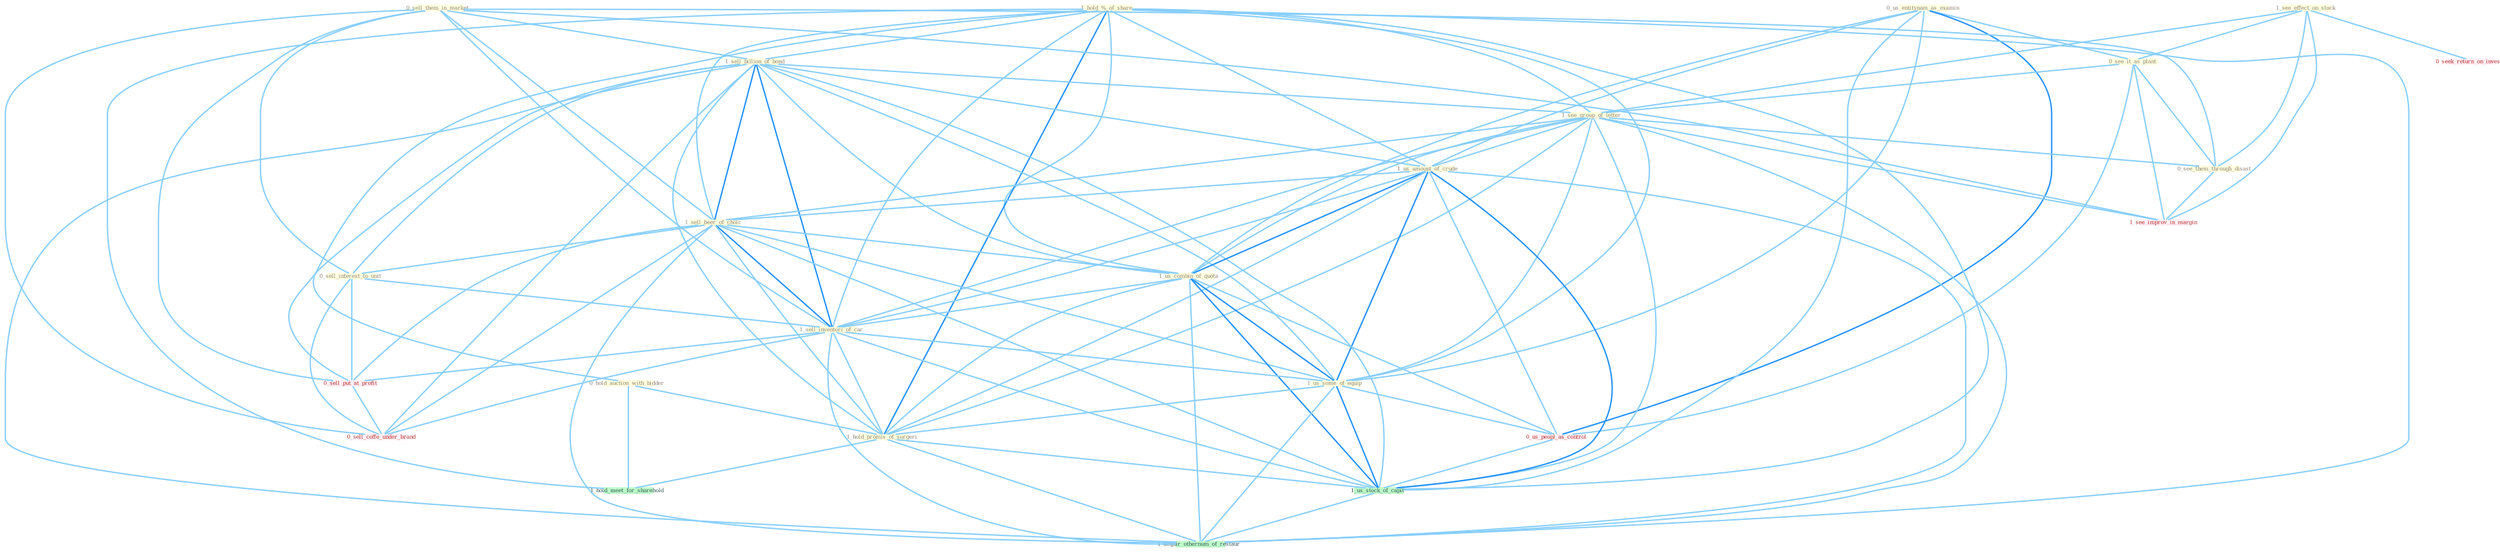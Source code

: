 Graph G{ 
    node
    [shape=polygon,style=filled,width=.5,height=.06,color="#BDFCC9",fixedsize=true,fontsize=4,
    fontcolor="#2f4f4f"];
    {node
    [color="#ffffe0", fontcolor="#8b7d6b"] "0_us_entitynam_as_examin " "1_see_effect_on_stock " "1_hold_%_of_share " "0_sell_them_in_market " "0_hold_auction_with_bidder " "1_sell_billion_of_bond " "0_see_it_as_plant " "1_see_group_of_letter " "1_us_amount_of_crude " "1_sell_beer_of_choic " "1_us_combin_of_quota " "0_sell_interest_to_unit " "1_sell_inventori_of_car " "0_see_them_through_disast " "1_us_some_of_equip " "1_hold_promis_of_surgeri "}
{node [color="#fff0f5", fontcolor="#b22222"] "0_us_peopl_as_control " "0_sell_put_at_profit " "0_seek_return_on_invest " "1_see_improv_in_margin " "0_sell_coffe_under_brand "}
edge [color="#B0E2FF"];

	"0_us_entitynam_as_examin " -- "0_see_it_as_plant " [w="1", color="#87cefa" ];
	"0_us_entitynam_as_examin " -- "1_us_amount_of_crude " [w="1", color="#87cefa" ];
	"0_us_entitynam_as_examin " -- "1_us_combin_of_quota " [w="1", color="#87cefa" ];
	"0_us_entitynam_as_examin " -- "1_us_some_of_equip " [w="1", color="#87cefa" ];
	"0_us_entitynam_as_examin " -- "0_us_peopl_as_control " [w="2", color="#1e90ff" , len=0.8];
	"0_us_entitynam_as_examin " -- "1_us_stock_of_capit " [w="1", color="#87cefa" ];
	"1_see_effect_on_stock " -- "0_see_it_as_plant " [w="1", color="#87cefa" ];
	"1_see_effect_on_stock " -- "1_see_group_of_letter " [w="1", color="#87cefa" ];
	"1_see_effect_on_stock " -- "0_see_them_through_disast " [w="1", color="#87cefa" ];
	"1_see_effect_on_stock " -- "0_seek_return_on_invest " [w="1", color="#87cefa" ];
	"1_see_effect_on_stock " -- "1_see_improv_in_margin " [w="1", color="#87cefa" ];
	"1_hold_%_of_share " -- "0_hold_auction_with_bidder " [w="1", color="#87cefa" ];
	"1_hold_%_of_share " -- "1_sell_billion_of_bond " [w="1", color="#87cefa" ];
	"1_hold_%_of_share " -- "1_see_group_of_letter " [w="1", color="#87cefa" ];
	"1_hold_%_of_share " -- "1_us_amount_of_crude " [w="1", color="#87cefa" ];
	"1_hold_%_of_share " -- "1_sell_beer_of_choic " [w="1", color="#87cefa" ];
	"1_hold_%_of_share " -- "1_us_combin_of_quota " [w="1", color="#87cefa" ];
	"1_hold_%_of_share " -- "1_sell_inventori_of_car " [w="1", color="#87cefa" ];
	"1_hold_%_of_share " -- "1_us_some_of_equip " [w="1", color="#87cefa" ];
	"1_hold_%_of_share " -- "1_hold_promis_of_surgeri " [w="2", color="#1e90ff" , len=0.8];
	"1_hold_%_of_share " -- "1_us_stock_of_capit " [w="1", color="#87cefa" ];
	"1_hold_%_of_share " -- "1_hold_meet_for_sharehold " [w="1", color="#87cefa" ];
	"1_hold_%_of_share " -- "1_acquir_othernum_of_restaur " [w="1", color="#87cefa" ];
	"0_sell_them_in_market " -- "1_sell_billion_of_bond " [w="1", color="#87cefa" ];
	"0_sell_them_in_market " -- "1_sell_beer_of_choic " [w="1", color="#87cefa" ];
	"0_sell_them_in_market " -- "0_sell_interest_to_unit " [w="1", color="#87cefa" ];
	"0_sell_them_in_market " -- "1_sell_inventori_of_car " [w="1", color="#87cefa" ];
	"0_sell_them_in_market " -- "0_see_them_through_disast " [w="1", color="#87cefa" ];
	"0_sell_them_in_market " -- "0_sell_put_at_profit " [w="1", color="#87cefa" ];
	"0_sell_them_in_market " -- "1_see_improv_in_margin " [w="1", color="#87cefa" ];
	"0_sell_them_in_market " -- "0_sell_coffe_under_brand " [w="1", color="#87cefa" ];
	"0_hold_auction_with_bidder " -- "1_hold_promis_of_surgeri " [w="1", color="#87cefa" ];
	"0_hold_auction_with_bidder " -- "1_hold_meet_for_sharehold " [w="1", color="#87cefa" ];
	"1_sell_billion_of_bond " -- "1_see_group_of_letter " [w="1", color="#87cefa" ];
	"1_sell_billion_of_bond " -- "1_us_amount_of_crude " [w="1", color="#87cefa" ];
	"1_sell_billion_of_bond " -- "1_sell_beer_of_choic " [w="2", color="#1e90ff" , len=0.8];
	"1_sell_billion_of_bond " -- "1_us_combin_of_quota " [w="1", color="#87cefa" ];
	"1_sell_billion_of_bond " -- "0_sell_interest_to_unit " [w="1", color="#87cefa" ];
	"1_sell_billion_of_bond " -- "1_sell_inventori_of_car " [w="2", color="#1e90ff" , len=0.8];
	"1_sell_billion_of_bond " -- "1_us_some_of_equip " [w="1", color="#87cefa" ];
	"1_sell_billion_of_bond " -- "1_hold_promis_of_surgeri " [w="1", color="#87cefa" ];
	"1_sell_billion_of_bond " -- "0_sell_put_at_profit " [w="1", color="#87cefa" ];
	"1_sell_billion_of_bond " -- "1_us_stock_of_capit " [w="1", color="#87cefa" ];
	"1_sell_billion_of_bond " -- "0_sell_coffe_under_brand " [w="1", color="#87cefa" ];
	"1_sell_billion_of_bond " -- "1_acquir_othernum_of_restaur " [w="1", color="#87cefa" ];
	"0_see_it_as_plant " -- "1_see_group_of_letter " [w="1", color="#87cefa" ];
	"0_see_it_as_plant " -- "0_see_them_through_disast " [w="1", color="#87cefa" ];
	"0_see_it_as_plant " -- "0_us_peopl_as_control " [w="1", color="#87cefa" ];
	"0_see_it_as_plant " -- "1_see_improv_in_margin " [w="1", color="#87cefa" ];
	"1_see_group_of_letter " -- "1_us_amount_of_crude " [w="1", color="#87cefa" ];
	"1_see_group_of_letter " -- "1_sell_beer_of_choic " [w="1", color="#87cefa" ];
	"1_see_group_of_letter " -- "1_us_combin_of_quota " [w="1", color="#87cefa" ];
	"1_see_group_of_letter " -- "1_sell_inventori_of_car " [w="1", color="#87cefa" ];
	"1_see_group_of_letter " -- "0_see_them_through_disast " [w="1", color="#87cefa" ];
	"1_see_group_of_letter " -- "1_us_some_of_equip " [w="1", color="#87cefa" ];
	"1_see_group_of_letter " -- "1_hold_promis_of_surgeri " [w="1", color="#87cefa" ];
	"1_see_group_of_letter " -- "1_us_stock_of_capit " [w="1", color="#87cefa" ];
	"1_see_group_of_letter " -- "1_see_improv_in_margin " [w="1", color="#87cefa" ];
	"1_see_group_of_letter " -- "1_acquir_othernum_of_restaur " [w="1", color="#87cefa" ];
	"1_us_amount_of_crude " -- "1_sell_beer_of_choic " [w="1", color="#87cefa" ];
	"1_us_amount_of_crude " -- "1_us_combin_of_quota " [w="2", color="#1e90ff" , len=0.8];
	"1_us_amount_of_crude " -- "1_sell_inventori_of_car " [w="1", color="#87cefa" ];
	"1_us_amount_of_crude " -- "1_us_some_of_equip " [w="2", color="#1e90ff" , len=0.8];
	"1_us_amount_of_crude " -- "1_hold_promis_of_surgeri " [w="1", color="#87cefa" ];
	"1_us_amount_of_crude " -- "0_us_peopl_as_control " [w="1", color="#87cefa" ];
	"1_us_amount_of_crude " -- "1_us_stock_of_capit " [w="2", color="#1e90ff" , len=0.8];
	"1_us_amount_of_crude " -- "1_acquir_othernum_of_restaur " [w="1", color="#87cefa" ];
	"1_sell_beer_of_choic " -- "1_us_combin_of_quota " [w="1", color="#87cefa" ];
	"1_sell_beer_of_choic " -- "0_sell_interest_to_unit " [w="1", color="#87cefa" ];
	"1_sell_beer_of_choic " -- "1_sell_inventori_of_car " [w="2", color="#1e90ff" , len=0.8];
	"1_sell_beer_of_choic " -- "1_us_some_of_equip " [w="1", color="#87cefa" ];
	"1_sell_beer_of_choic " -- "1_hold_promis_of_surgeri " [w="1", color="#87cefa" ];
	"1_sell_beer_of_choic " -- "0_sell_put_at_profit " [w="1", color="#87cefa" ];
	"1_sell_beer_of_choic " -- "1_us_stock_of_capit " [w="1", color="#87cefa" ];
	"1_sell_beer_of_choic " -- "0_sell_coffe_under_brand " [w="1", color="#87cefa" ];
	"1_sell_beer_of_choic " -- "1_acquir_othernum_of_restaur " [w="1", color="#87cefa" ];
	"1_us_combin_of_quota " -- "1_sell_inventori_of_car " [w="1", color="#87cefa" ];
	"1_us_combin_of_quota " -- "1_us_some_of_equip " [w="2", color="#1e90ff" , len=0.8];
	"1_us_combin_of_quota " -- "1_hold_promis_of_surgeri " [w="1", color="#87cefa" ];
	"1_us_combin_of_quota " -- "0_us_peopl_as_control " [w="1", color="#87cefa" ];
	"1_us_combin_of_quota " -- "1_us_stock_of_capit " [w="2", color="#1e90ff" , len=0.8];
	"1_us_combin_of_quota " -- "1_acquir_othernum_of_restaur " [w="1", color="#87cefa" ];
	"0_sell_interest_to_unit " -- "1_sell_inventori_of_car " [w="1", color="#87cefa" ];
	"0_sell_interest_to_unit " -- "0_sell_put_at_profit " [w="1", color="#87cefa" ];
	"0_sell_interest_to_unit " -- "0_sell_coffe_under_brand " [w="1", color="#87cefa" ];
	"1_sell_inventori_of_car " -- "1_us_some_of_equip " [w="1", color="#87cefa" ];
	"1_sell_inventori_of_car " -- "1_hold_promis_of_surgeri " [w="1", color="#87cefa" ];
	"1_sell_inventori_of_car " -- "0_sell_put_at_profit " [w="1", color="#87cefa" ];
	"1_sell_inventori_of_car " -- "1_us_stock_of_capit " [w="1", color="#87cefa" ];
	"1_sell_inventori_of_car " -- "0_sell_coffe_under_brand " [w="1", color="#87cefa" ];
	"1_sell_inventori_of_car " -- "1_acquir_othernum_of_restaur " [w="1", color="#87cefa" ];
	"0_see_them_through_disast " -- "1_see_improv_in_margin " [w="1", color="#87cefa" ];
	"1_us_some_of_equip " -- "1_hold_promis_of_surgeri " [w="1", color="#87cefa" ];
	"1_us_some_of_equip " -- "0_us_peopl_as_control " [w="1", color="#87cefa" ];
	"1_us_some_of_equip " -- "1_us_stock_of_capit " [w="2", color="#1e90ff" , len=0.8];
	"1_us_some_of_equip " -- "1_acquir_othernum_of_restaur " [w="1", color="#87cefa" ];
	"1_hold_promis_of_surgeri " -- "1_us_stock_of_capit " [w="1", color="#87cefa" ];
	"1_hold_promis_of_surgeri " -- "1_hold_meet_for_sharehold " [w="1", color="#87cefa" ];
	"1_hold_promis_of_surgeri " -- "1_acquir_othernum_of_restaur " [w="1", color="#87cefa" ];
	"0_us_peopl_as_control " -- "1_us_stock_of_capit " [w="1", color="#87cefa" ];
	"0_sell_put_at_profit " -- "0_sell_coffe_under_brand " [w="1", color="#87cefa" ];
	"1_us_stock_of_capit " -- "1_acquir_othernum_of_restaur " [w="1", color="#87cefa" ];
}